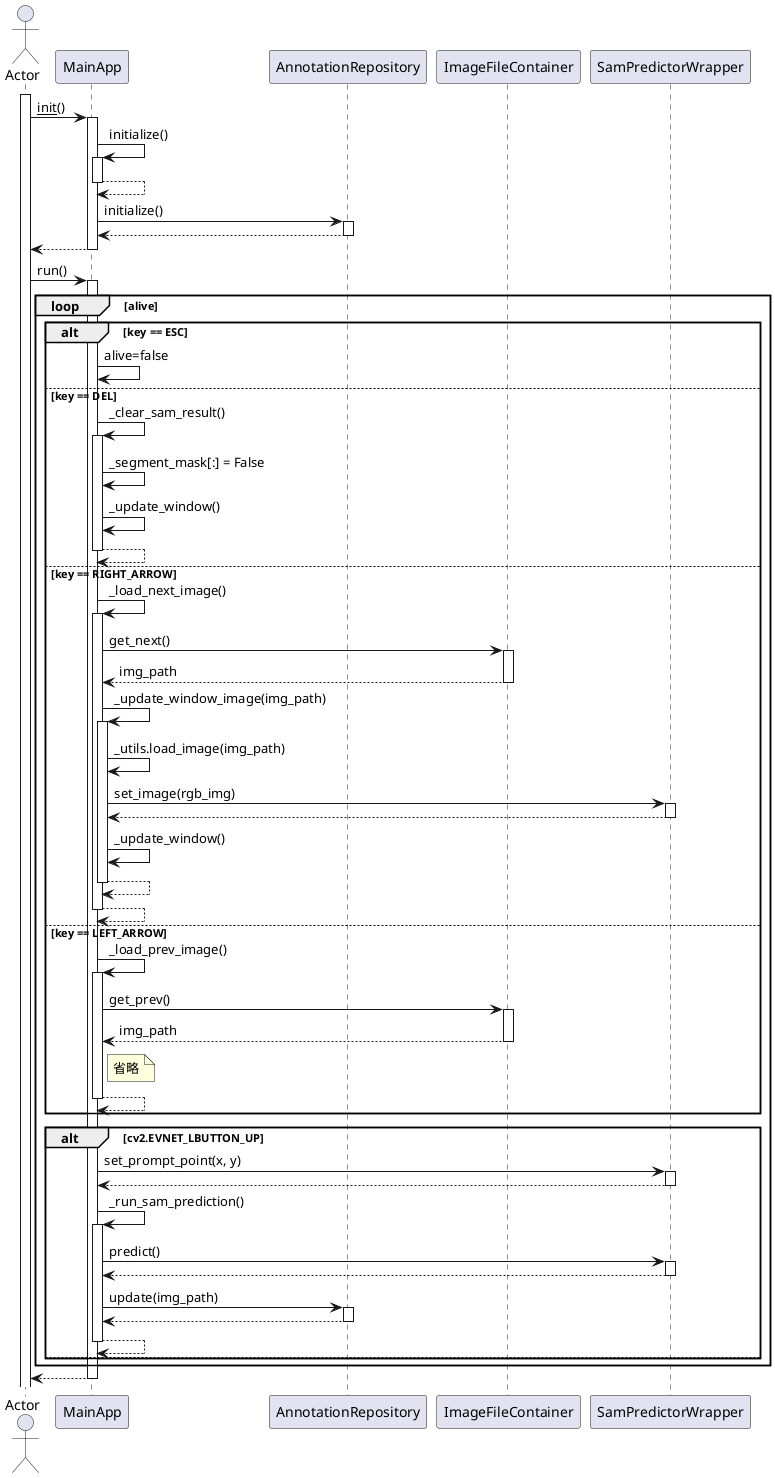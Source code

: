 @startuml class

actor Actor
    activate Actor
    Actor -> MainApp: __init__()
        activate MainApp
        MainApp -> MainApp: initialize()
            activate MainApp
            return

        MainApp -> AnnotationRepository: initialize()
            activate AnnotationRepository
            return 
        return

    Actor -> MainApp: run()
        activate MainApp
        loop alive
            alt key == ESC
                MainApp -> MainApp: alive=false
            else key == DEL
                MainApp -> MainApp: _clear_sam_result()
                    activate MainApp
                    MainApp -> MainApp: _segment_mask[:] = False
                    MainApp -> MainApp: _update_window()
                    return
            else key == RIGHT_ARROW
                MainApp -> MainApp: _load_next_image()
                    activate MainApp
                    MainApp -> ImageFileContainer: get_next()
                        activate ImageFileContainer
                        return img_path
                    MainApp -> MainApp: _update_window_image(img_path)
                        activate MainApp
                        MainApp -> MainApp: _utils.load_image(img_path)
                        MainApp -> SamPredictorWrapper: set_image(rgb_img)
                            activate SamPredictorWrapper
                            return
                        MainApp -> MainApp: _update_window()
                        return
                    return
            else key == LEFT_ARROW
                MainApp -> MainApp: _load_prev_image()
                    activate MainApp
                    MainApp -> ImageFileContainer: get_prev()
                        activate ImageFileContainer
                        return img_path
                    note right of MainApp: 省略
                    return
            end

            alt cv2.EVNET_LBUTTON_UP
                MainApp -> SamPredictorWrapper: set_prompt_point(x, y)
                    activate SamPredictorWrapper
                    return

                MainApp -> MainApp: _run_sam_prediction()
                    activate MainApp
                    MainApp -> SamPredictorWrapper: predict()
                        activate SamPredictorWrapper
                        return

                    MainApp -> AnnotationRepository: update(img_path)
                        activate AnnotationRepository
                        return
                    return
            else
            end
        end 
        return


@enduml